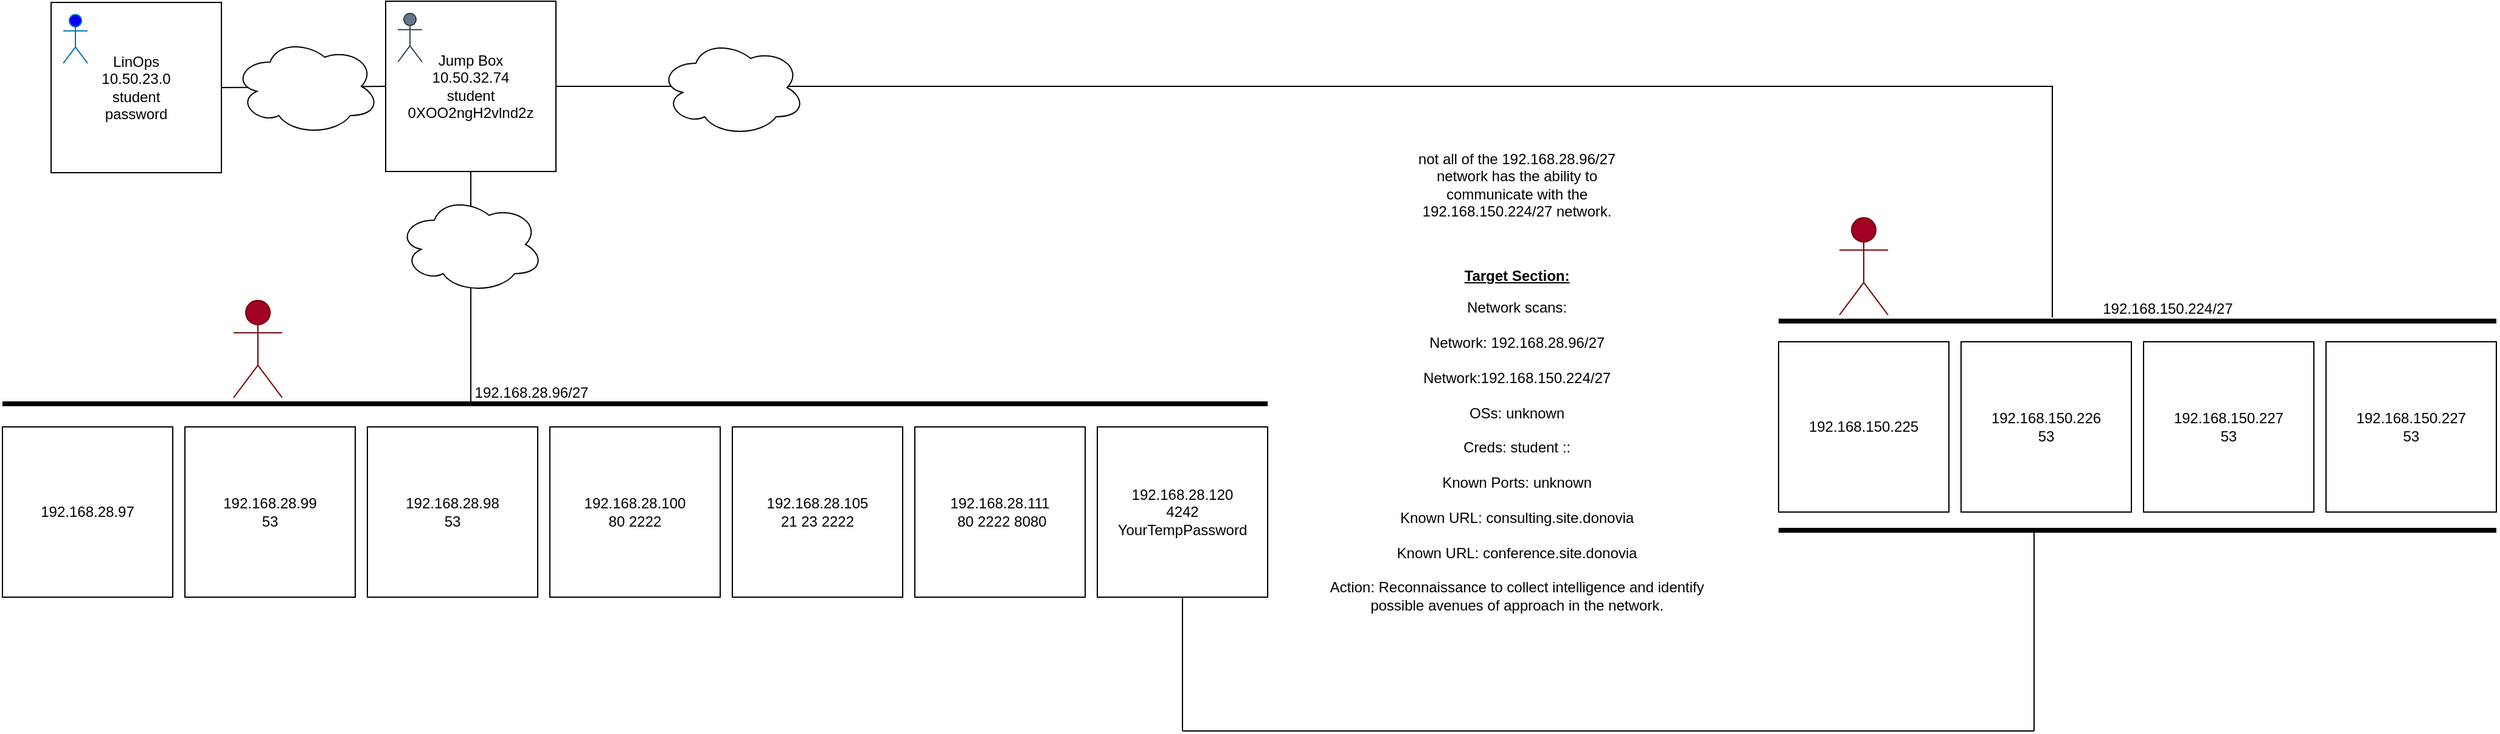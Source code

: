 <mxfile version="21.3.2" type="github" pages="5">
  <diagram name="Page-1" id="kOOMm8zKSmpwJIy81K7Q">
    <mxGraphModel dx="2206" dy="1395" grid="1" gridSize="10" guides="1" tooltips="1" connect="1" arrows="1" fold="1" page="1" pageScale="1" pageWidth="850" pageHeight="1100" math="0" shadow="0">
      <root>
        <mxCell id="0" />
        <mxCell id="1" parent="0" />
        <mxCell id="7rxzncGhu5H5seyyBJXx-3" value="" style="group" parent="1" vertex="1" connectable="0">
          <mxGeometry x="100" y="31" width="140" height="140" as="geometry" />
        </mxCell>
        <mxCell id="7rxzncGhu5H5seyyBJXx-1" value="&lt;div&gt;LinOps&lt;/div&gt;&lt;div&gt;10.50.23.0&lt;br&gt;&lt;/div&gt;&lt;div&gt;student&lt;/div&gt;&lt;div&gt;password&lt;br&gt;&lt;/div&gt;" style="whiteSpace=wrap;html=1;aspect=fixed;" parent="7rxzncGhu5H5seyyBJXx-3" vertex="1">
          <mxGeometry width="140" height="140" as="geometry" />
        </mxCell>
        <mxCell id="7rxzncGhu5H5seyyBJXx-2" value="" style="shape=umlActor;verticalLabelPosition=bottom;verticalAlign=top;html=1;outlineConnect=0;fillColor=#0000FF;fontColor=#ffffff;strokeColor=#006EAF;" parent="7rxzncGhu5H5seyyBJXx-3" vertex="1">
          <mxGeometry x="10" y="10" width="20" height="40" as="geometry" />
        </mxCell>
        <mxCell id="7rxzncGhu5H5seyyBJXx-6" value="" style="group" parent="1" vertex="1" connectable="0">
          <mxGeometry x="375" y="30" width="140" height="140" as="geometry" />
        </mxCell>
        <mxCell id="7rxzncGhu5H5seyyBJXx-4" value="&lt;div&gt;Jump Box&lt;br&gt;&lt;/div&gt;&lt;div&gt;10.50.32.74&lt;br&gt;&lt;/div&gt;&lt;div&gt;student&lt;/div&gt;&lt;div&gt;0XOO2ngH2vlnd2z&lt;br&gt;&lt;/div&gt;" style="whiteSpace=wrap;html=1;aspect=fixed;" parent="7rxzncGhu5H5seyyBJXx-6" vertex="1">
          <mxGeometry width="140" height="140" as="geometry" />
        </mxCell>
        <mxCell id="7rxzncGhu5H5seyyBJXx-5" value="" style="shape=umlActor;verticalLabelPosition=bottom;verticalAlign=top;html=1;outlineConnect=0;fillColor=#647687;fontColor=#ffffff;strokeColor=#314354;" parent="7rxzncGhu5H5seyyBJXx-6" vertex="1">
          <mxGeometry x="10" y="10" width="20" height="40" as="geometry" />
        </mxCell>
        <mxCell id="7rxzncGhu5H5seyyBJXx-9" value="" style="group;fillColor=#e51400;fontColor=#ffffff;strokeColor=#B20000;" parent="1" vertex="1" connectable="0">
          <mxGeometry x="210" y="380" width="140" height="140" as="geometry" />
        </mxCell>
        <mxCell id="7rxzncGhu5H5seyyBJXx-7" value="&lt;div&gt;192.168.28.99&lt;/div&gt;53" style="whiteSpace=wrap;html=1;aspect=fixed;" parent="7rxzncGhu5H5seyyBJXx-9" vertex="1">
          <mxGeometry width="140" height="140" as="geometry" />
        </mxCell>
        <mxCell id="7rxzncGhu5H5seyyBJXx-10" value="" style="endArrow=none;html=1;rounded=0;entryX=0;entryY=0.5;entryDx=0;entryDy=0;exitX=1;exitY=0.5;exitDx=0;exitDy=0;" parent="1" source="7rxzncGhu5H5seyyBJXx-1" target="7rxzncGhu5H5seyyBJXx-4" edge="1">
          <mxGeometry width="50" height="50" relative="1" as="geometry">
            <mxPoint x="270" y="140" as="sourcePoint" />
            <mxPoint x="320" y="90" as="targetPoint" />
          </mxGeometry>
        </mxCell>
        <mxCell id="7rxzncGhu5H5seyyBJXx-11" value="" style="ellipse;shape=cloud;whiteSpace=wrap;html=1;" parent="1" vertex="1">
          <mxGeometry x="250" y="60" width="120" height="80" as="geometry" />
        </mxCell>
        <mxCell id="7rxzncGhu5H5seyyBJXx-13" value="not all of the 192.168.28.96/27 network has the ability to communicate with the 192.168.150.224/27 network." style="text;html=1;strokeColor=none;fillColor=none;align=center;verticalAlign=middle;whiteSpace=wrap;rounded=0;" parent="1" vertex="1">
          <mxGeometry x="1205" y="141" width="200" height="80" as="geometry" />
        </mxCell>
        <mxCell id="7rxzncGhu5H5seyyBJXx-14" value="&lt;p&gt;&lt;b&gt;&lt;u&gt;Target Section:&lt;/u&gt;&lt;/b&gt;&lt;/p&gt;Network scans:&lt;br&gt;&lt;br/&gt;Network: 192.168.28.96/27&lt;br&gt;&lt;br/&gt;Network:192.168.150.224/27&lt;br&gt;&lt;br/&gt;OSs: unknown&lt;br&gt;&lt;br/&gt;Creds: student :: &lt;br&gt;&lt;br/&gt;Known Ports: unknown&lt;br&gt;&lt;br/&gt;Known URL: consulting.site.donovia&lt;br&gt;&lt;br/&gt;Known URL: conference.site.donovia&lt;br&gt;&lt;br/&gt;Action: Reconnaissance to collect intelligence and identify possible avenues of approach in the network." style="text;html=1;strokeColor=none;fillColor=none;align=center;verticalAlign=middle;whiteSpace=wrap;rounded=0;" parent="1" vertex="1">
          <mxGeometry x="1140" y="190" width="330" height="390" as="geometry" />
        </mxCell>
        <mxCell id="7rxzncGhu5H5seyyBJXx-15" value="" style="endArrow=none;html=1;rounded=0;entryX=0.5;entryY=1;entryDx=0;entryDy=0;" parent="1" target="7rxzncGhu5H5seyyBJXx-4" edge="1">
          <mxGeometry width="50" height="50" relative="1" as="geometry">
            <mxPoint x="445" y="360" as="sourcePoint" />
            <mxPoint x="520" y="240" as="targetPoint" />
          </mxGeometry>
        </mxCell>
        <mxCell id="7rxzncGhu5H5seyyBJXx-17" value="" style="line;strokeWidth=4;html=1;perimeter=backbonePerimeter;points=[];outlineConnect=0;" parent="1" vertex="1">
          <mxGeometry x="60" y="356" width="1040" height="10" as="geometry" />
        </mxCell>
        <mxCell id="7rxzncGhu5H5seyyBJXx-19" value="192.168.28.96/27" style="text;html=1;strokeColor=none;fillColor=none;align=center;verticalAlign=middle;whiteSpace=wrap;rounded=0;" parent="1" vertex="1">
          <mxGeometry x="465" y="337" width="60" height="30" as="geometry" />
        </mxCell>
        <mxCell id="7rxzncGhu5H5seyyBJXx-20" value="&lt;div&gt;192.168.28.98&lt;/div&gt;&lt;div&gt;53&lt;/div&gt;" style="whiteSpace=wrap;html=1;aspect=fixed;" parent="1" vertex="1">
          <mxGeometry x="360" y="380" width="140" height="140" as="geometry" />
        </mxCell>
        <mxCell id="7rxzncGhu5H5seyyBJXx-21" value="&lt;div&gt;192.168.28.100&lt;/div&gt;&lt;div&gt;80 2222&lt;br&gt;&lt;/div&gt;" style="whiteSpace=wrap;html=1;aspect=fixed;" parent="1" vertex="1">
          <mxGeometry x="510" y="380" width="140" height="140" as="geometry" />
        </mxCell>
        <mxCell id="7rxzncGhu5H5seyyBJXx-22" value="192.168.28.97" style="whiteSpace=wrap;html=1;aspect=fixed;" parent="1" vertex="1">
          <mxGeometry x="60" y="380" width="140" height="140" as="geometry" />
        </mxCell>
        <mxCell id="7rxzncGhu5H5seyyBJXx-23" value="&lt;div&gt;192.168.28.105&lt;/div&gt;21 23 2222" style="whiteSpace=wrap;html=1;aspect=fixed;" parent="1" vertex="1">
          <mxGeometry x="660" y="380" width="140" height="140" as="geometry" />
        </mxCell>
        <mxCell id="7rxzncGhu5H5seyyBJXx-24" value="&lt;div&gt;192.168.28.111&lt;/div&gt;&amp;nbsp;80 2222 8080" style="whiteSpace=wrap;html=1;aspect=fixed;" parent="1" vertex="1">
          <mxGeometry x="810" y="380" width="140" height="140" as="geometry" />
        </mxCell>
        <mxCell id="7rxzncGhu5H5seyyBJXx-25" value="&lt;div&gt;192.168.28.120&lt;/div&gt;&lt;div&gt;4242&lt;/div&gt;&lt;div&gt;YourTempPassword&lt;br&gt;&lt;/div&gt;" style="whiteSpace=wrap;html=1;aspect=fixed;" parent="1" vertex="1">
          <mxGeometry x="960" y="380" width="140" height="140" as="geometry" />
        </mxCell>
        <mxCell id="7rxzncGhu5H5seyyBJXx-8" value="" style="shape=umlActor;verticalLabelPosition=bottom;verticalAlign=top;html=1;outlineConnect=0;fillColor=#a20025;fontColor=#ffffff;strokeColor=#6F0000;" parent="1" vertex="1">
          <mxGeometry x="1570" y="208" width="40" height="80" as="geometry" />
        </mxCell>
        <mxCell id="7rxzncGhu5H5seyyBJXx-26" value="" style="ellipse;shape=cloud;whiteSpace=wrap;html=1;" parent="1" vertex="1">
          <mxGeometry x="385" y="190" width="120" height="80" as="geometry" />
        </mxCell>
        <mxCell id="7rxzncGhu5H5seyyBJXx-28" value="" style="endArrow=none;html=1;rounded=0;exitX=1;exitY=0.5;exitDx=0;exitDy=0;" parent="1" source="7rxzncGhu5H5seyyBJXx-4" edge="1">
          <mxGeometry width="50" height="50" relative="1" as="geometry">
            <mxPoint x="730" y="120" as="sourcePoint" />
            <mxPoint x="1745.714" y="100" as="targetPoint" />
          </mxGeometry>
        </mxCell>
        <mxCell id="7rxzncGhu5H5seyyBJXx-29" value="" style="endArrow=none;html=1;rounded=0;entryX=0.5;entryY=1;entryDx=0;entryDy=0;" parent="1" edge="1">
          <mxGeometry width="50" height="50" relative="1" as="geometry">
            <mxPoint x="1745" y="290" as="sourcePoint" />
            <mxPoint x="1745" y="100" as="targetPoint" />
          </mxGeometry>
        </mxCell>
        <mxCell id="7rxzncGhu5H5seyyBJXx-30" value="" style="line;strokeWidth=4;html=1;perimeter=backbonePerimeter;points=[];outlineConnect=0;" parent="1" vertex="1">
          <mxGeometry x="1520" y="288" width="590" height="10" as="geometry" />
        </mxCell>
        <mxCell id="7rxzncGhu5H5seyyBJXx-32" value="192.168.150.225" style="whiteSpace=wrap;html=1;aspect=fixed;" parent="1" vertex="1">
          <mxGeometry x="1520" y="310" width="140" height="140" as="geometry" />
        </mxCell>
        <mxCell id="7rxzncGhu5H5seyyBJXx-33" value="&lt;div&gt;192.168.150.226&lt;/div&gt;&lt;div&gt;53&lt;/div&gt;" style="whiteSpace=wrap;html=1;aspect=fixed;" parent="1" vertex="1">
          <mxGeometry x="1670" y="310" width="140" height="140" as="geometry" />
        </mxCell>
        <mxCell id="7rxzncGhu5H5seyyBJXx-34" value="&lt;div&gt;192.168.150.227&lt;/div&gt;&lt;div&gt;53&lt;br&gt;&lt;/div&gt;" style="whiteSpace=wrap;html=1;aspect=fixed;" parent="1" vertex="1">
          <mxGeometry x="1820" y="310" width="140" height="140" as="geometry" />
        </mxCell>
        <mxCell id="7rxzncGhu5H5seyyBJXx-35" value="" style="shape=umlActor;verticalLabelPosition=bottom;verticalAlign=top;html=1;outlineConnect=0;fillColor=#a20025;fontColor=#ffffff;strokeColor=#6F0000;" parent="1" vertex="1">
          <mxGeometry x="250" y="276" width="40" height="80" as="geometry" />
        </mxCell>
        <mxCell id="7rxzncGhu5H5seyyBJXx-38" value="" style="ellipse;shape=cloud;whiteSpace=wrap;html=1;" parent="1" vertex="1">
          <mxGeometry x="600" y="61" width="120" height="80" as="geometry" />
        </mxCell>
        <mxCell id="7rxzncGhu5H5seyyBJXx-39" value="" style="endArrow=none;html=1;rounded=0;entryX=0.5;entryY=1;entryDx=0;entryDy=0;" parent="1" target="7rxzncGhu5H5seyyBJXx-25" edge="1">
          <mxGeometry width="50" height="50" relative="1" as="geometry">
            <mxPoint x="1030" y="630" as="sourcePoint" />
            <mxPoint x="1010" y="630" as="targetPoint" />
          </mxGeometry>
        </mxCell>
        <mxCell id="7rxzncGhu5H5seyyBJXx-40" value="" style="endArrow=none;html=1;rounded=0;" parent="1" edge="1">
          <mxGeometry width="50" height="50" relative="1" as="geometry">
            <mxPoint x="1030" y="630" as="sourcePoint" />
            <mxPoint x="1730" y="630" as="targetPoint" />
          </mxGeometry>
        </mxCell>
        <mxCell id="7rxzncGhu5H5seyyBJXx-41" value="" style="line;strokeWidth=4;html=1;perimeter=backbonePerimeter;points=[];outlineConnect=0;" parent="1" vertex="1">
          <mxGeometry x="1520" y="460" width="590" height="10" as="geometry" />
        </mxCell>
        <mxCell id="7rxzncGhu5H5seyyBJXx-43" value="" style="endArrow=none;html=1;rounded=0;" parent="1" target="7rxzncGhu5H5seyyBJXx-41" edge="1">
          <mxGeometry width="50" height="50" relative="1" as="geometry">
            <mxPoint x="1730" y="630" as="sourcePoint" />
            <mxPoint x="1740" y="490" as="targetPoint" />
          </mxGeometry>
        </mxCell>
        <mxCell id="7rxzncGhu5H5seyyBJXx-44" value="&lt;div&gt;192.168.150.227&lt;/div&gt;&lt;div&gt;53&lt;br&gt;&lt;/div&gt;" style="whiteSpace=wrap;html=1;aspect=fixed;" parent="1" vertex="1">
          <mxGeometry x="1970" y="310" width="140" height="140" as="geometry" />
        </mxCell>
        <mxCell id="3pL5cruVmipBJHujs6nN-1" value="192.168.150.224/27" style="text;html=1;strokeColor=none;fillColor=none;align=center;verticalAlign=middle;whiteSpace=wrap;rounded=0;" vertex="1" parent="1">
          <mxGeometry x="1810" y="268" width="60" height="30" as="geometry" />
        </mxCell>
      </root>
    </mxGraphModel>
  </diagram>
  <diagram id="EgERJhsT31XVEqbXKCsL" name="Page-2">
    <mxGraphModel dx="1038" dy="689" grid="1" gridSize="10" guides="1" tooltips="1" connect="1" arrows="1" fold="1" page="1" pageScale="1" pageWidth="850" pageHeight="1100" math="0" shadow="0">
      <root>
        <mxCell id="0" />
        <mxCell id="1" parent="0" />
        <mxCell id="fCujz81r1CcZG0c00k0V-1" value="" style="group" vertex="1" connectable="0" parent="1">
          <mxGeometry x="30" y="11" width="140" height="140" as="geometry" />
        </mxCell>
        <mxCell id="fCujz81r1CcZG0c00k0V-2" value="&lt;div&gt;LinOps&lt;/div&gt;&lt;div&gt;10.50.23.0&lt;br&gt;&lt;/div&gt;&lt;div&gt;student&lt;/div&gt;&lt;div&gt;password&lt;br&gt;&lt;/div&gt;" style="whiteSpace=wrap;html=1;aspect=fixed;" vertex="1" parent="fCujz81r1CcZG0c00k0V-1">
          <mxGeometry width="140" height="140" as="geometry" />
        </mxCell>
        <mxCell id="fCujz81r1CcZG0c00k0V-3" value="" style="shape=umlActor;verticalLabelPosition=bottom;verticalAlign=top;html=1;outlineConnect=0;fillColor=#0000FF;fontColor=#ffffff;strokeColor=#006EAF;" vertex="1" parent="fCujz81r1CcZG0c00k0V-1">
          <mxGeometry x="10" y="10" width="20" height="40" as="geometry" />
        </mxCell>
        <mxCell id="fCujz81r1CcZG0c00k0V-4" value="" style="group" vertex="1" connectable="0" parent="1">
          <mxGeometry x="305" y="10" width="140" height="140" as="geometry" />
        </mxCell>
        <mxCell id="fCujz81r1CcZG0c00k0V-5" value="&lt;div&gt;Jump Box&lt;br&gt;&lt;/div&gt;&lt;div&gt;10.50.32.74&lt;br&gt;&lt;/div&gt;&lt;div&gt;student&lt;/div&gt;&lt;div&gt;0XOO2ngH2vlnd2z&lt;br&gt;&lt;/div&gt;" style="whiteSpace=wrap;html=1;aspect=fixed;" vertex="1" parent="fCujz81r1CcZG0c00k0V-4">
          <mxGeometry width="140" height="140" as="geometry" />
        </mxCell>
        <mxCell id="fCujz81r1CcZG0c00k0V-6" value="" style="shape=umlActor;verticalLabelPosition=bottom;verticalAlign=top;html=1;outlineConnect=0;fillColor=#647687;fontColor=#ffffff;strokeColor=#314354;" vertex="1" parent="fCujz81r1CcZG0c00k0V-4">
          <mxGeometry x="10" y="10" width="20" height="40" as="geometry" />
        </mxCell>
        <mxCell id="fCujz81r1CcZG0c00k0V-7" value="" style="endArrow=none;html=1;rounded=0;entryX=0;entryY=0.5;entryDx=0;entryDy=0;exitX=1;exitY=0.5;exitDx=0;exitDy=0;" edge="1" source="fCujz81r1CcZG0c00k0V-2" target="fCujz81r1CcZG0c00k0V-5" parent="1">
          <mxGeometry width="50" height="50" relative="1" as="geometry">
            <mxPoint x="200" y="120" as="sourcePoint" />
            <mxPoint x="250" y="70" as="targetPoint" />
          </mxGeometry>
        </mxCell>
        <mxCell id="fCujz81r1CcZG0c00k0V-8" value="" style="ellipse;shape=cloud;whiteSpace=wrap;html=1;" vertex="1" parent="1">
          <mxGeometry x="180" y="40" width="120" height="80" as="geometry" />
        </mxCell>
        <mxCell id="fCujz81r1CcZG0c00k0V-10" value="" style="endArrow=none;html=1;rounded=0;entryX=0.5;entryY=1;entryDx=0;entryDy=0;" edge="1" parent="1" target="fCujz81r1CcZG0c00k0V-5">
          <mxGeometry width="50" height="50" relative="1" as="geometry">
            <mxPoint x="375" y="290" as="sourcePoint" />
            <mxPoint x="450" y="450" as="targetPoint" />
          </mxGeometry>
        </mxCell>
        <mxCell id="fCujz81r1CcZG0c00k0V-11" value="" style="ellipse;shape=cloud;whiteSpace=wrap;html=1;" vertex="1" parent="1">
          <mxGeometry x="315" y="170" width="120" height="80" as="geometry" />
        </mxCell>
        <mxCell id="fCujz81r1CcZG0c00k0V-12" value="Donovian_MI_websvr&lt;br&gt;&lt;div&gt;10.100.28.40&lt;/div&gt;&lt;div&gt;4444 80&lt;br&gt;&lt;/div&gt;" style="whiteSpace=wrap;html=1;aspect=fixed;" vertex="1" parent="1">
          <mxGeometry x="305" y="290" width="140" height="140" as="geometry" />
        </mxCell>
        <mxCell id="fCujz81r1CcZG0c00k0V-13" value="" style="shape=umlActor;verticalLabelPosition=bottom;verticalAlign=top;html=1;outlineConnect=0;fillColor=#a20025;fontColor=#ffffff;strokeColor=#6F0000;" vertex="1" parent="1">
          <mxGeometry x="315" y="300" width="20" height="40" as="geometry" />
        </mxCell>
        <mxCell id="fCujz81r1CcZG0c00k0V-18" value="&lt;pre&gt;10.100.28.55&lt;br&gt;80&lt;/pre&gt;" style="whiteSpace=wrap;html=1;aspect=fixed;" vertex="1" parent="1">
          <mxGeometry x="305" y="470" width="140" height="140" as="geometry" />
        </mxCell>
        <mxCell id="fCujz81r1CcZG0c00k0V-19" value="" style="shape=umlActor;verticalLabelPosition=bottom;verticalAlign=top;html=1;outlineConnect=0;fillColor=#a20025;fontColor=#ffffff;strokeColor=#6F0000;" vertex="1" parent="1">
          <mxGeometry x="315" y="480" width="20" height="40" as="geometry" />
        </mxCell>
        <mxCell id="fCujz81r1CcZG0c00k0V-20" value="" style="endArrow=none;html=1;rounded=0;entryX=0.5;entryY=1;entryDx=0;entryDy=0;exitX=0.5;exitY=0;exitDx=0;exitDy=0;" edge="1" parent="1" source="fCujz81r1CcZG0c00k0V-18" target="fCujz81r1CcZG0c00k0V-12">
          <mxGeometry width="50" height="50" relative="1" as="geometry">
            <mxPoint x="230" y="500" as="sourcePoint" />
            <mxPoint x="280" y="450" as="targetPoint" />
          </mxGeometry>
        </mxCell>
      </root>
    </mxGraphModel>
  </diagram>
  <diagram id="BZRANJqEfGFJKNnBzCtL" name="Page-3">
    <mxGraphModel dx="1184" dy="691" grid="1" gridSize="10" guides="1" tooltips="1" connect="1" arrows="1" fold="1" page="1" pageScale="1" pageWidth="850" pageHeight="1100" math="0" shadow="0">
      <root>
        <mxCell id="0" />
        <mxCell id="1" parent="0" />
        <mxCell id="xSkj8R1raqOGGPksodXE-3" value="" style="group" vertex="1" connectable="0" parent="1">
          <mxGeometry x="41" y="39" width="415" height="280" as="geometry" />
        </mxCell>
        <mxCell id="lqXFej5f-LCCziqq_guy-1" value="" style="group" vertex="1" connectable="0" parent="xSkj8R1raqOGGPksodXE-3">
          <mxGeometry y="1" width="140" height="140" as="geometry" />
        </mxCell>
        <mxCell id="lqXFej5f-LCCziqq_guy-2" value="&lt;div&gt;LinOps&lt;/div&gt;&lt;div&gt;10.50.23.0&lt;br&gt;&lt;/div&gt;&lt;div&gt;student&lt;/div&gt;&lt;div&gt;password&lt;br&gt;&lt;/div&gt;" style="whiteSpace=wrap;html=1;aspect=fixed;" vertex="1" parent="lqXFej5f-LCCziqq_guy-1">
          <mxGeometry width="140" height="140" as="geometry" />
        </mxCell>
        <mxCell id="lqXFej5f-LCCziqq_guy-3" value="" style="shape=umlActor;verticalLabelPosition=bottom;verticalAlign=top;html=1;outlineConnect=0;fillColor=#0000FF;fontColor=#ffffff;strokeColor=#006EAF;" vertex="1" parent="lqXFej5f-LCCziqq_guy-1">
          <mxGeometry x="10" y="10" width="20" height="40" as="geometry" />
        </mxCell>
        <mxCell id="lqXFej5f-LCCziqq_guy-4" value="" style="group" vertex="1" connectable="0" parent="xSkj8R1raqOGGPksodXE-3">
          <mxGeometry x="280" width="140" height="140" as="geometry" />
        </mxCell>
        <mxCell id="lqXFej5f-LCCziqq_guy-5" value="&lt;div&gt;Jump Box&lt;br&gt;&lt;/div&gt;&lt;div&gt;10.50.32.74&lt;br&gt;&lt;/div&gt;&lt;div&gt;student&lt;/div&gt;&lt;div&gt;0XOO2ngH2vlnd2z&lt;br&gt;&lt;/div&gt;" style="whiteSpace=wrap;html=1;aspect=fixed;" vertex="1" parent="lqXFej5f-LCCziqq_guy-4">
          <mxGeometry width="140" height="140" as="geometry" />
        </mxCell>
        <mxCell id="lqXFej5f-LCCziqq_guy-6" value="" style="shape=umlActor;verticalLabelPosition=bottom;verticalAlign=top;html=1;outlineConnect=0;fillColor=#647687;fontColor=#ffffff;strokeColor=#314354;" vertex="1" parent="lqXFej5f-LCCziqq_guy-4">
          <mxGeometry x="10" y="10" width="20" height="40" as="geometry" />
        </mxCell>
        <mxCell id="lqXFej5f-LCCziqq_guy-7" value="" style="endArrow=none;html=1;rounded=0;entryX=0;entryY=0.5;entryDx=0;entryDy=0;exitX=1;exitY=0.5;exitDx=0;exitDy=0;" edge="1" source="lqXFej5f-LCCziqq_guy-2" target="lqXFej5f-LCCziqq_guy-5" parent="xSkj8R1raqOGGPksodXE-3">
          <mxGeometry width="50" height="50" relative="1" as="geometry">
            <mxPoint x="170" y="110" as="sourcePoint" />
            <mxPoint x="220" y="60" as="targetPoint" />
          </mxGeometry>
        </mxCell>
        <mxCell id="lqXFej5f-LCCziqq_guy-8" value="" style="ellipse;shape=cloud;whiteSpace=wrap;html=1;" vertex="1" parent="xSkj8R1raqOGGPksodXE-3">
          <mxGeometry x="150" y="30" width="120" height="80" as="geometry" />
        </mxCell>
        <mxCell id="lqXFej5f-LCCziqq_guy-9" value="" style="endArrow=none;html=1;rounded=0;entryX=0.5;entryY=1;entryDx=0;entryDy=0;" edge="1" target="lqXFej5f-LCCziqq_guy-5" parent="xSkj8R1raqOGGPksodXE-3">
          <mxGeometry width="50" height="50" relative="1" as="geometry">
            <mxPoint x="349" y="281" as="sourcePoint" />
            <mxPoint x="420" y="440" as="targetPoint" />
          </mxGeometry>
        </mxCell>
        <mxCell id="lqXFej5f-LCCziqq_guy-10" value="" style="ellipse;shape=cloud;whiteSpace=wrap;html=1;" vertex="1" parent="xSkj8R1raqOGGPksodXE-3">
          <mxGeometry x="285" y="160" width="120" height="80" as="geometry" />
        </mxCell>
        <mxCell id="xSkj8R1raqOGGPksodXE-4" value="" style="group" vertex="1" connectable="0" parent="1">
          <mxGeometry x="326" y="319" width="140" height="140" as="geometry" />
        </mxCell>
        <mxCell id="xSkj8R1raqOGGPksodXE-1" value="&lt;div&gt;donovian-nla&lt;/div&gt;&lt;div&gt;10.100.28.48&lt;br&gt;&lt;/div&gt;&lt;div&gt;80&lt;br&gt;&lt;/div&gt;" style="whiteSpace=wrap;html=1;aspect=fixed;" vertex="1" parent="xSkj8R1raqOGGPksodXE-4">
          <mxGeometry width="140" height="140" as="geometry" />
        </mxCell>
        <mxCell id="xSkj8R1raqOGGPksodXE-2" value="" style="shape=umlActor;verticalLabelPosition=bottom;verticalAlign=top;html=1;outlineConnect=0;fillColor=#a20025;fontColor=#ffffff;strokeColor=#6F0000;" vertex="1" parent="xSkj8R1raqOGGPksodXE-4">
          <mxGeometry x="10" y="10" width="20" height="40" as="geometry" />
        </mxCell>
        <mxCell id="xSkj8R1raqOGGPksodXE-6" value="" style="group" vertex="1" connectable="0" parent="1">
          <mxGeometry x="40" y="240" width="140" height="140" as="geometry" />
        </mxCell>
        <mxCell id="xSkj8R1raqOGGPksodXE-7" value="" style="whiteSpace=wrap;html=1;aspect=fixed;" vertex="1" parent="xSkj8R1raqOGGPksodXE-6">
          <mxGeometry width="140" height="140" as="geometry" />
        </mxCell>
        <mxCell id="xSkj8R1raqOGGPksodXE-8" value="" style="shape=umlActor;verticalLabelPosition=bottom;verticalAlign=top;html=1;outlineConnect=0;fillColor=#a20025;fontColor=#ffffff;strokeColor=#6F0000;" vertex="1" parent="xSkj8R1raqOGGPksodXE-6">
          <mxGeometry x="10" y="10" width="20" height="40" as="geometry" />
        </mxCell>
        <mxCell id="xSkj8R1raqOGGPksodXE-9" value="&lt;p&gt;&lt;b&gt;&lt;u&gt;Target Section:&lt;/u&gt;&lt;/b&gt;&lt;/p&gt;T1 &lt;br&gt;&lt;br/&gt;Hostname: donovian-nla&lt;br&gt;&lt;br/&gt;IP: 10.100.28.48&lt;br&gt;&lt;br/&gt;OS: unknown&lt;br&gt;&lt;br/&gt;Creds:unknown&lt;br&gt;&lt;br/&gt;Last Known SSH Port: unknown&lt;br&gt;&lt;br/&gt;Last Known HTTP Port: 80&lt;br&gt;&lt;br/&gt;PSP: Unknown&lt;br&gt;&lt;br/&gt;Malware: Unknown&lt;br&gt;&lt;br/&gt;Action: Conduct approved SQLi Exploitation techniques to collect intelligence." style="text;html=1;strokeColor=none;fillColor=none;align=center;verticalAlign=middle;whiteSpace=wrap;rounded=0;" vertex="1" parent="1">
          <mxGeometry x="470" y="10" width="370" height="350" as="geometry" />
        </mxCell>
      </root>
    </mxGraphModel>
  </diagram>
  <diagram id="AW_jaKhV32HipfdjDPOR" name="Page-4">
    <mxGraphModel dx="1184" dy="1791" grid="1" gridSize="10" guides="1" tooltips="1" connect="1" arrows="1" fold="1" page="1" pageScale="1" pageWidth="850" pageHeight="1100" math="0" shadow="0">
      <root>
        <mxCell id="0" />
        <mxCell id="1" parent="0" />
        <mxCell id="16dA7mFoVMGs_jG1gS2s-1" value="" style="group" vertex="1" connectable="0" parent="1">
          <mxGeometry x="20" y="-1069" width="140" height="140" as="geometry" />
        </mxCell>
        <mxCell id="16dA7mFoVMGs_jG1gS2s-2" value="&lt;div&gt;LinOps&lt;/div&gt;&lt;div&gt;10.50.23.0&lt;br&gt;&lt;/div&gt;&lt;div&gt;student&lt;/div&gt;&lt;div&gt;password&lt;br&gt;&lt;/div&gt;" style="whiteSpace=wrap;html=1;aspect=fixed;" vertex="1" parent="16dA7mFoVMGs_jG1gS2s-1">
          <mxGeometry width="140" height="140" as="geometry" />
        </mxCell>
        <mxCell id="16dA7mFoVMGs_jG1gS2s-3" value="" style="shape=umlActor;verticalLabelPosition=bottom;verticalAlign=top;html=1;outlineConnect=0;fillColor=#0000FF;fontColor=#ffffff;strokeColor=#006EAF;" vertex="1" parent="16dA7mFoVMGs_jG1gS2s-1">
          <mxGeometry x="10" y="10" width="20" height="40" as="geometry" />
        </mxCell>
        <mxCell id="16dA7mFoVMGs_jG1gS2s-4" value="" style="group" vertex="1" connectable="0" parent="1">
          <mxGeometry x="295" y="-1070" width="140" height="140" as="geometry" />
        </mxCell>
        <mxCell id="16dA7mFoVMGs_jG1gS2s-5" value="&lt;div&gt;Jump Box&lt;br&gt;&lt;/div&gt;&lt;div&gt;10.50.32.74&lt;br&gt;&lt;/div&gt;&lt;div&gt;student&lt;/div&gt;&lt;div&gt;0XOO2ngH2vlnd2z&lt;br&gt;&lt;/div&gt;" style="whiteSpace=wrap;html=1;aspect=fixed;" vertex="1" parent="16dA7mFoVMGs_jG1gS2s-4">
          <mxGeometry width="140" height="140" as="geometry" />
        </mxCell>
        <mxCell id="16dA7mFoVMGs_jG1gS2s-6" value="" style="shape=umlActor;verticalLabelPosition=bottom;verticalAlign=top;html=1;outlineConnect=0;fillColor=#647687;fontColor=#ffffff;strokeColor=#314354;" vertex="1" parent="16dA7mFoVMGs_jG1gS2s-4">
          <mxGeometry x="10" y="10" width="20" height="40" as="geometry" />
        </mxCell>
        <mxCell id="16dA7mFoVMGs_jG1gS2s-7" value="" style="endArrow=none;html=1;rounded=0;entryX=0;entryY=0.5;entryDx=0;entryDy=0;exitX=1;exitY=0.5;exitDx=0;exitDy=0;" edge="1" source="16dA7mFoVMGs_jG1gS2s-2" target="16dA7mFoVMGs_jG1gS2s-5" parent="1">
          <mxGeometry width="50" height="50" relative="1" as="geometry">
            <mxPoint x="190" y="-960" as="sourcePoint" />
            <mxPoint x="240" y="-1010" as="targetPoint" />
          </mxGeometry>
        </mxCell>
        <mxCell id="16dA7mFoVMGs_jG1gS2s-8" value="" style="ellipse;shape=cloud;whiteSpace=wrap;html=1;" vertex="1" parent="1">
          <mxGeometry x="170" y="-1040" width="120" height="80" as="geometry" />
        </mxCell>
        <mxCell id="16dA7mFoVMGs_jG1gS2s-9" value="" style="endArrow=none;html=1;rounded=0;entryX=0.5;entryY=1;entryDx=0;entryDy=0;" edge="1" target="16dA7mFoVMGs_jG1gS2s-5" parent="1">
          <mxGeometry width="50" height="50" relative="1" as="geometry">
            <mxPoint x="365" y="-790" as="sourcePoint" />
            <mxPoint x="440" y="-630" as="targetPoint" />
          </mxGeometry>
        </mxCell>
        <mxCell id="16dA7mFoVMGs_jG1gS2s-10" value="" style="ellipse;shape=cloud;whiteSpace=wrap;html=1;" vertex="1" parent="1">
          <mxGeometry x="305" y="-910" width="120" height="80" as="geometry" />
        </mxCell>
      </root>
    </mxGraphModel>
  </diagram>
  <diagram name="Page-5" id="GWzHgw_C52mVuIEpIZJ9">
    <mxGraphModel dx="1362" dy="1895" grid="1" gridSize="10" guides="1" tooltips="1" connect="1" arrows="1" fold="1" page="1" pageScale="1" pageWidth="850" pageHeight="1100" math="0" shadow="0">
      <root>
        <mxCell id="DdAfBF9B98xLQ_fHTL1E-0" />
        <mxCell id="DdAfBF9B98xLQ_fHTL1E-1" parent="DdAfBF9B98xLQ_fHTL1E-0" />
        <mxCell id="DdAfBF9B98xLQ_fHTL1E-2" value="" style="group" vertex="1" connectable="0" parent="DdAfBF9B98xLQ_fHTL1E-1">
          <mxGeometry x="20" y="-1069" width="140" height="140" as="geometry" />
        </mxCell>
        <mxCell id="DdAfBF9B98xLQ_fHTL1E-3" value="&lt;div&gt;LinOps&lt;/div&gt;&lt;div&gt;10.50.23.0&lt;br&gt;&lt;/div&gt;&lt;div&gt;student&lt;/div&gt;&lt;div&gt;password&lt;br&gt;&lt;/div&gt;" style="whiteSpace=wrap;html=1;aspect=fixed;" vertex="1" parent="DdAfBF9B98xLQ_fHTL1E-2">
          <mxGeometry width="140" height="140" as="geometry" />
        </mxCell>
        <mxCell id="DdAfBF9B98xLQ_fHTL1E-4" value="" style="shape=umlActor;verticalLabelPosition=bottom;verticalAlign=top;html=1;outlineConnect=0;fillColor=#0000FF;fontColor=#ffffff;strokeColor=#006EAF;" vertex="1" parent="DdAfBF9B98xLQ_fHTL1E-2">
          <mxGeometry x="10" y="10" width="20" height="40" as="geometry" />
        </mxCell>
        <mxCell id="DdAfBF9B98xLQ_fHTL1E-5" value="" style="group" vertex="1" connectable="0" parent="DdAfBF9B98xLQ_fHTL1E-1">
          <mxGeometry x="295" y="-1070" width="140" height="140" as="geometry" />
        </mxCell>
        <mxCell id="DdAfBF9B98xLQ_fHTL1E-6" value="&lt;div&gt;Jump Box&lt;br&gt;&lt;/div&gt;&lt;div&gt;10.50.32.74&lt;br&gt;&lt;/div&gt;&lt;div&gt;student&lt;/div&gt;&lt;div&gt;0XOO2ngH2vlnd2z&lt;br&gt;&lt;/div&gt;" style="whiteSpace=wrap;html=1;aspect=fixed;" vertex="1" parent="DdAfBF9B98xLQ_fHTL1E-5">
          <mxGeometry width="140" height="140" as="geometry" />
        </mxCell>
        <mxCell id="DdAfBF9B98xLQ_fHTL1E-7" value="" style="shape=umlActor;verticalLabelPosition=bottom;verticalAlign=top;html=1;outlineConnect=0;fillColor=#647687;fontColor=#ffffff;strokeColor=#314354;" vertex="1" parent="DdAfBF9B98xLQ_fHTL1E-5">
          <mxGeometry x="10" y="10" width="20" height="40" as="geometry" />
        </mxCell>
        <mxCell id="DdAfBF9B98xLQ_fHTL1E-8" value="" style="endArrow=none;html=1;rounded=0;entryX=0;entryY=0.5;entryDx=0;entryDy=0;exitX=1;exitY=0.5;exitDx=0;exitDy=0;" edge="1" parent="DdAfBF9B98xLQ_fHTL1E-1" source="DdAfBF9B98xLQ_fHTL1E-3" target="DdAfBF9B98xLQ_fHTL1E-6">
          <mxGeometry width="50" height="50" relative="1" as="geometry">
            <mxPoint x="190" y="-960" as="sourcePoint" />
            <mxPoint x="240" y="-1010" as="targetPoint" />
          </mxGeometry>
        </mxCell>
        <mxCell id="DdAfBF9B98xLQ_fHTL1E-9" value="" style="ellipse;shape=cloud;whiteSpace=wrap;html=1;" vertex="1" parent="DdAfBF9B98xLQ_fHTL1E-1">
          <mxGeometry x="170" y="-1040" width="120" height="80" as="geometry" />
        </mxCell>
        <mxCell id="DdAfBF9B98xLQ_fHTL1E-10" value="" style="endArrow=none;html=1;rounded=0;entryX=0.5;entryY=1;entryDx=0;entryDy=0;" edge="1" parent="DdAfBF9B98xLQ_fHTL1E-1" target="DdAfBF9B98xLQ_fHTL1E-6">
          <mxGeometry width="50" height="50" relative="1" as="geometry">
            <mxPoint x="365" y="-790" as="sourcePoint" />
            <mxPoint x="440" y="-630" as="targetPoint" />
          </mxGeometry>
        </mxCell>
        <mxCell id="DdAfBF9B98xLQ_fHTL1E-11" value="" style="ellipse;shape=cloud;whiteSpace=wrap;html=1;" vertex="1" parent="DdAfBF9B98xLQ_fHTL1E-1">
          <mxGeometry x="305" y="-910" width="120" height="80" as="geometry" />
        </mxCell>
      </root>
    </mxGraphModel>
  </diagram>
</mxfile>
